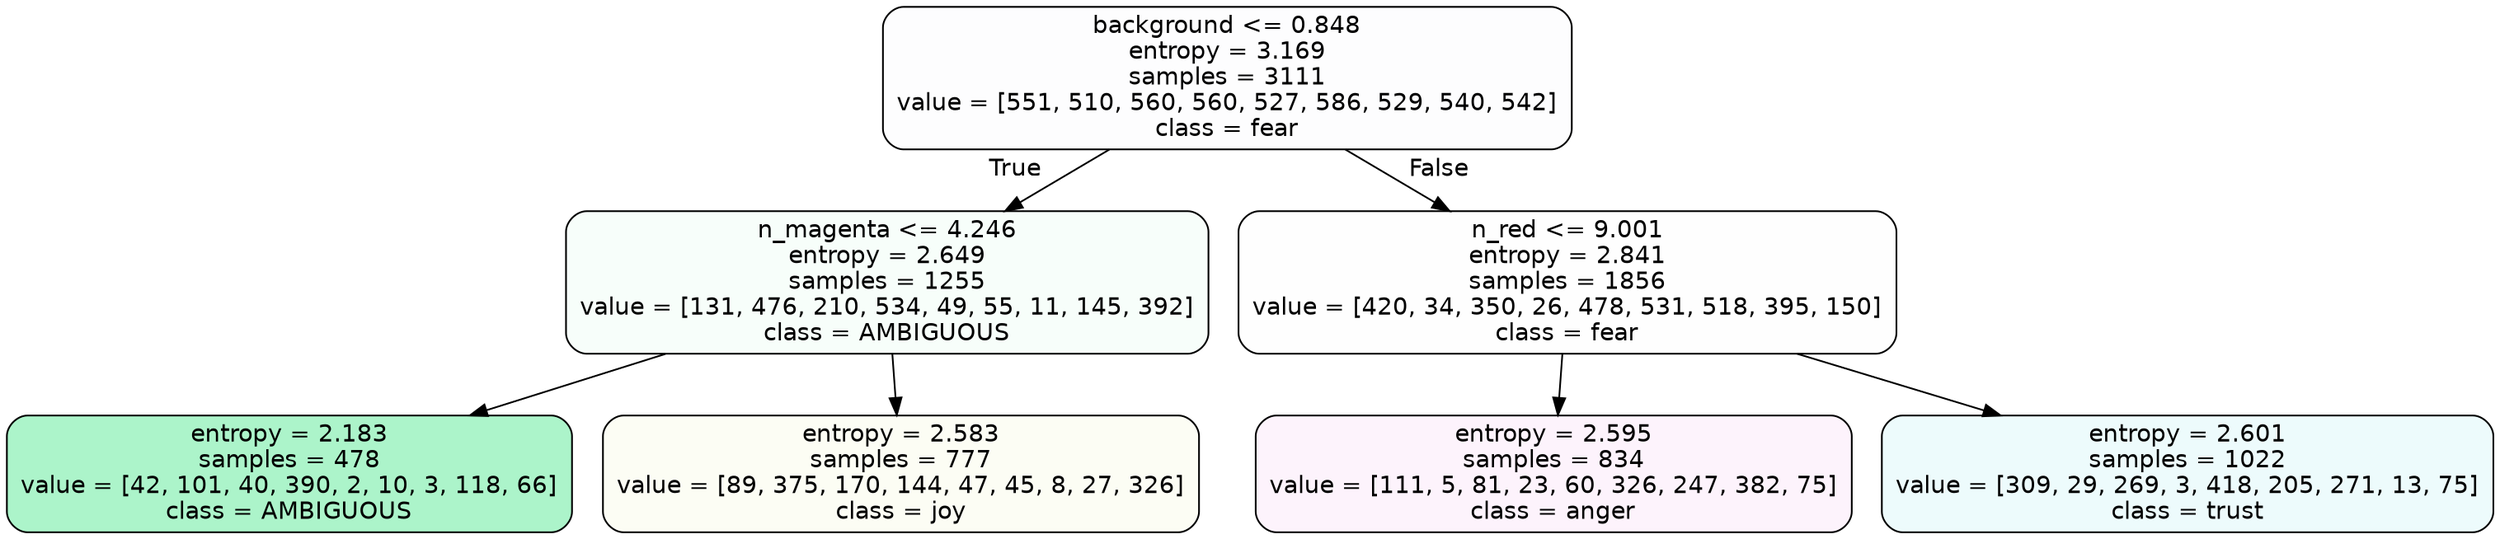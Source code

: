 digraph Tree {
node [shape=box, style="filled, rounded", color="black", fontname=helvetica] ;
edge [fontname=helvetica] ;
0 [label="background <= 0.848\nentropy = 3.169\nsamples = 3111\nvalue = [551, 510, 560, 560, 527, 586, 529, 540, 542]\nclass = fear", fillcolor="#3964e502"] ;
1 [label="n_magenta <= 4.246\nentropy = 2.649\nsamples = 1255\nvalue = [131, 476, 210, 534, 49, 55, 11, 145, 392]\nclass = AMBIGUOUS", fillcolor="#39e5810a"] ;
0 -> 1 [labeldistance=2.5, labelangle=45, headlabel="True"] ;
2 [label="entropy = 2.183\nsamples = 478\nvalue = [42, 101, 40, 390, 2, 10, 3, 118, 66]\nclass = AMBIGUOUS", fillcolor="#39e5816a"] ;
1 -> 2 ;
3 [label="entropy = 2.583\nsamples = 777\nvalue = [89, 375, 170, 144, 47, 45, 8, 27, 326]\nclass = joy", fillcolor="#d7e5390e"] ;
1 -> 3 ;
4 [label="n_red <= 9.001\nentropy = 2.841\nsamples = 1856\nvalue = [420, 34, 350, 26, 478, 531, 518, 395, 150]\nclass = fear", fillcolor="#3964e501"] ;
0 -> 4 [labeldistance=2.5, labelangle=-45, headlabel="False"] ;
5 [label="entropy = 2.595\nsamples = 834\nvalue = [111, 5, 81, 23, 60, 326, 247, 382, 75]\nclass = anger", fillcolor="#e539d70f"] ;
4 -> 5 ;
6 [label="entropy = 2.601\nsamples = 1022\nvalue = [309, 29, 269, 3, 418, 205, 271, 13, 75]\nclass = trust", fillcolor="#39d7e516"] ;
4 -> 6 ;
}